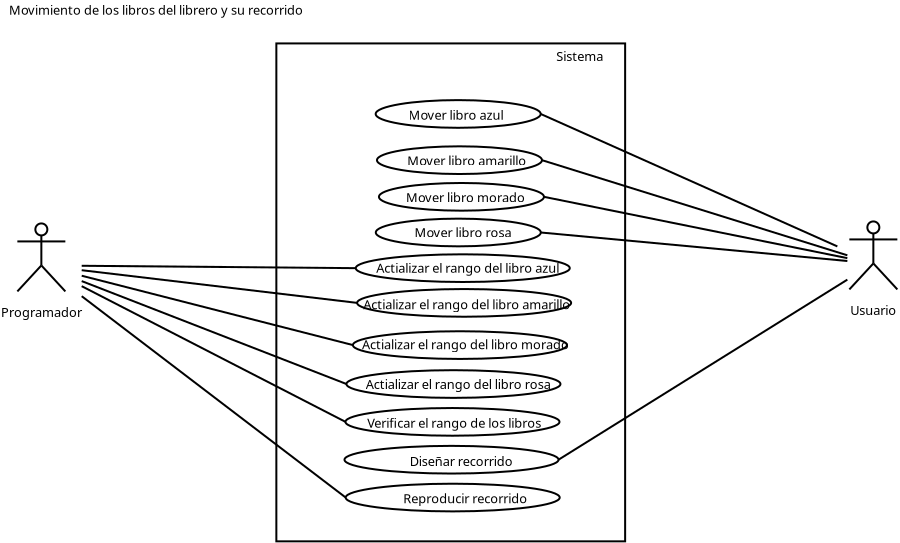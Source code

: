 <?xml version="1.0" encoding="UTF-8"?>
<dia:diagram xmlns:dia="http://www.lysator.liu.se/~alla/dia/">
  <dia:layer name="Fondo" visible="true" active="true">
    <dia:object type="Standard - Box" version="0" id="O0">
      <dia:attribute name="obj_pos">
        <dia:point val="19.2,2.85"/>
      </dia:attribute>
      <dia:attribute name="obj_bb">
        <dia:rectangle val="19.15,2.8;36.689,27.796"/>
      </dia:attribute>
      <dia:attribute name="elem_corner">
        <dia:point val="19.2,2.85"/>
      </dia:attribute>
      <dia:attribute name="elem_width">
        <dia:real val="17.439"/>
      </dia:attribute>
      <dia:attribute name="elem_height">
        <dia:real val="24.896"/>
      </dia:attribute>
      <dia:attribute name="show_background">
        <dia:boolean val="true"/>
      </dia:attribute>
    </dia:object>
    <dia:object type="UML - Actor" version="0" id="O1">
      <dia:attribute name="obj_pos">
        <dia:point val="7.45,13.95"/>
      </dia:attribute>
      <dia:attribute name="obj_bb">
        <dia:rectangle val="5.622,11.2;9.277,16.7"/>
      </dia:attribute>
      <dia:attribute name="meta">
        <dia:composite type="dict"/>
      </dia:attribute>
      <dia:attribute name="elem_corner">
        <dia:point val="6.2,11.25"/>
      </dia:attribute>
      <dia:attribute name="elem_width">
        <dia:real val="2.5"/>
      </dia:attribute>
      <dia:attribute name="elem_height">
        <dia:real val="5.4"/>
      </dia:attribute>
      <dia:attribute name="line_width">
        <dia:real val="0.1"/>
      </dia:attribute>
      <dia:attribute name="line_colour">
        <dia:color val="#000000"/>
      </dia:attribute>
      <dia:attribute name="fill_colour">
        <dia:color val="#ffffff"/>
      </dia:attribute>
      <dia:attribute name="text">
        <dia:composite type="text">
          <dia:attribute name="string">
            <dia:string>#Programador#</dia:string>
          </dia:attribute>
          <dia:attribute name="font">
            <dia:font family="sans" style="0" name="Helvetica"/>
          </dia:attribute>
          <dia:attribute name="height">
            <dia:real val="0.8"/>
          </dia:attribute>
          <dia:attribute name="pos">
            <dia:point val="7.45,16.49"/>
          </dia:attribute>
          <dia:attribute name="color">
            <dia:color val="#000000"/>
          </dia:attribute>
          <dia:attribute name="alignment">
            <dia:enum val="1"/>
          </dia:attribute>
        </dia:composite>
      </dia:attribute>
    </dia:object>
    <dia:object type="UML - Actor" version="0" id="O2">
      <dia:attribute name="obj_pos">
        <dia:point val="49.05,13.85"/>
      </dia:attribute>
      <dia:attribute name="obj_bb">
        <dia:rectangle val="47.75,11.1;50.35,17.323"/>
      </dia:attribute>
      <dia:attribute name="meta">
        <dia:composite type="dict"/>
      </dia:attribute>
      <dia:attribute name="elem_corner">
        <dia:point val="47.8,11.15"/>
      </dia:attribute>
      <dia:attribute name="elem_width">
        <dia:real val="2.5"/>
      </dia:attribute>
      <dia:attribute name="elem_height">
        <dia:real val="5.4"/>
      </dia:attribute>
      <dia:attribute name="line_width">
        <dia:real val="0.1"/>
      </dia:attribute>
      <dia:attribute name="line_colour">
        <dia:color val="#000000"/>
      </dia:attribute>
      <dia:attribute name="fill_colour">
        <dia:color val="#ffffff"/>
      </dia:attribute>
      <dia:attribute name="text">
        <dia:composite type="text">
          <dia:attribute name="string">
            <dia:string>#Usuario
#</dia:string>
          </dia:attribute>
          <dia:attribute name="font">
            <dia:font family="sans" style="0" name="Helvetica"/>
          </dia:attribute>
          <dia:attribute name="height">
            <dia:real val="0.8"/>
          </dia:attribute>
          <dia:attribute name="pos">
            <dia:point val="49.05,16.39"/>
          </dia:attribute>
          <dia:attribute name="color">
            <dia:color val="#000000"/>
          </dia:attribute>
          <dia:attribute name="alignment">
            <dia:enum val="1"/>
          </dia:attribute>
        </dia:composite>
      </dia:attribute>
    </dia:object>
    <dia:object type="Standard - Text" version="1" id="O3">
      <dia:attribute name="obj_pos">
        <dia:point val="25.813,6.661"/>
      </dia:attribute>
      <dia:attribute name="obj_bb">
        <dia:rectangle val="25.813,6.021;30.293,6.794"/>
      </dia:attribute>
      <dia:attribute name="text">
        <dia:composite type="text">
          <dia:attribute name="string">
            <dia:string>#Mover libro azul#</dia:string>
          </dia:attribute>
          <dia:attribute name="font">
            <dia:font family="sans" style="0" name="Helvetica"/>
          </dia:attribute>
          <dia:attribute name="height">
            <dia:real val="0.8"/>
          </dia:attribute>
          <dia:attribute name="pos">
            <dia:point val="25.813,6.661"/>
          </dia:attribute>
          <dia:attribute name="color">
            <dia:color val="#000000"/>
          </dia:attribute>
          <dia:attribute name="alignment">
            <dia:enum val="0"/>
          </dia:attribute>
        </dia:composite>
      </dia:attribute>
      <dia:attribute name="valign">
        <dia:enum val="3"/>
      </dia:attribute>
    </dia:object>
    <dia:object type="Standard - Text" version="1" id="O4">
      <dia:attribute name="obj_pos">
        <dia:point val="26.104,12.54"/>
      </dia:attribute>
      <dia:attribute name="obj_bb">
        <dia:rectangle val="26.104,11.9;30.657,12.672"/>
      </dia:attribute>
      <dia:attribute name="text">
        <dia:composite type="text">
          <dia:attribute name="string">
            <dia:string>#Mover libro rosa#</dia:string>
          </dia:attribute>
          <dia:attribute name="font">
            <dia:font family="sans" style="0" name="Helvetica"/>
          </dia:attribute>
          <dia:attribute name="height">
            <dia:real val="0.8"/>
          </dia:attribute>
          <dia:attribute name="pos">
            <dia:point val="26.104,12.54"/>
          </dia:attribute>
          <dia:attribute name="color">
            <dia:color val="#000000"/>
          </dia:attribute>
          <dia:attribute name="alignment">
            <dia:enum val="0"/>
          </dia:attribute>
        </dia:composite>
      </dia:attribute>
      <dia:attribute name="valign">
        <dia:enum val="3"/>
      </dia:attribute>
    </dia:object>
    <dia:object type="Standard - Text" version="1" id="O5">
      <dia:attribute name="obj_pos">
        <dia:point val="33.2,3.725"/>
      </dia:attribute>
      <dia:attribute name="obj_bb">
        <dia:rectangle val="33.2,3.085;35.415,3.857"/>
      </dia:attribute>
      <dia:attribute name="text">
        <dia:composite type="text">
          <dia:attribute name="string">
            <dia:string>#Sistema#</dia:string>
          </dia:attribute>
          <dia:attribute name="font">
            <dia:font family="sans" style="0" name="Helvetica"/>
          </dia:attribute>
          <dia:attribute name="height">
            <dia:real val="0.8"/>
          </dia:attribute>
          <dia:attribute name="pos">
            <dia:point val="33.2,3.725"/>
          </dia:attribute>
          <dia:attribute name="color">
            <dia:color val="#000000"/>
          </dia:attribute>
          <dia:attribute name="alignment">
            <dia:enum val="0"/>
          </dia:attribute>
        </dia:composite>
      </dia:attribute>
      <dia:attribute name="valign">
        <dia:enum val="3"/>
      </dia:attribute>
    </dia:object>
    <dia:object type="Standard - Line" version="0" id="O6">
      <dia:attribute name="obj_pos">
        <dia:point val="47.25,13"/>
      </dia:attribute>
      <dia:attribute name="obj_bb">
        <dia:rectangle val="32.35,6.311;47.316,13.066"/>
      </dia:attribute>
      <dia:attribute name="conn_endpoints">
        <dia:point val="47.25,13"/>
        <dia:point val="32.416,6.377"/>
      </dia:attribute>
      <dia:attribute name="numcp">
        <dia:int val="1"/>
      </dia:attribute>
      <dia:connections>
        <dia:connection handle="1" to="O24" connection="4"/>
      </dia:connections>
    </dia:object>
    <dia:object type="Standard - Line" version="0" id="O7">
      <dia:attribute name="obj_pos">
        <dia:point val="47.751,13.445"/>
      </dia:attribute>
      <dia:attribute name="obj_bb">
        <dia:rectangle val="32.418,8.625;47.813,13.508"/>
      </dia:attribute>
      <dia:attribute name="conn_endpoints">
        <dia:point val="47.751,13.445"/>
        <dia:point val="32.481,8.688"/>
      </dia:attribute>
      <dia:attribute name="numcp">
        <dia:int val="1"/>
      </dia:attribute>
      <dia:connections>
        <dia:connection handle="0" to="O2" connection="8"/>
        <dia:connection handle="1" to="O16" connection="4"/>
      </dia:connections>
    </dia:object>
    <dia:object type="Standard - Text" version="1" id="O8">
      <dia:attribute name="obj_pos">
        <dia:point val="5.837,1.414"/>
      </dia:attribute>
      <dia:attribute name="obj_bb">
        <dia:rectangle val="5.837,0.774;19.99,3.947"/>
      </dia:attribute>
      <dia:attribute name="text">
        <dia:composite type="text">
          <dia:attribute name="string">
            <dia:string>#Movimiento de los libros del librero y su recorrido 


#</dia:string>
          </dia:attribute>
          <dia:attribute name="font">
            <dia:font family="sans" style="0" name="Helvetica"/>
          </dia:attribute>
          <dia:attribute name="height">
            <dia:real val="0.8"/>
          </dia:attribute>
          <dia:attribute name="pos">
            <dia:point val="5.837,1.414"/>
          </dia:attribute>
          <dia:attribute name="color">
            <dia:color val="#000000"/>
          </dia:attribute>
          <dia:attribute name="alignment">
            <dia:enum val="0"/>
          </dia:attribute>
        </dia:composite>
      </dia:attribute>
      <dia:attribute name="valign">
        <dia:enum val="3"/>
      </dia:attribute>
    </dia:object>
    <dia:object type="Standard - Text" version="1" id="O9">
      <dia:attribute name="obj_pos">
        <dia:point val="25.745,8.948"/>
      </dia:attribute>
      <dia:attribute name="obj_bb">
        <dia:rectangle val="25.745,8.308;31.328,9.08"/>
      </dia:attribute>
      <dia:attribute name="text">
        <dia:composite type="text">
          <dia:attribute name="string">
            <dia:string>#Mover libro amarillo#</dia:string>
          </dia:attribute>
          <dia:attribute name="font">
            <dia:font family="sans" style="0" name="Helvetica"/>
          </dia:attribute>
          <dia:attribute name="height">
            <dia:real val="0.8"/>
          </dia:attribute>
          <dia:attribute name="pos">
            <dia:point val="25.745,8.948"/>
          </dia:attribute>
          <dia:attribute name="color">
            <dia:color val="#000000"/>
          </dia:attribute>
          <dia:attribute name="alignment">
            <dia:enum val="0"/>
          </dia:attribute>
        </dia:composite>
      </dia:attribute>
      <dia:attribute name="valign">
        <dia:enum val="3"/>
      </dia:attribute>
    </dia:object>
    <dia:object type="Standard - Text" version="1" id="O10">
      <dia:attribute name="obj_pos">
        <dia:point val="27.919,15.298"/>
      </dia:attribute>
      <dia:attribute name="obj_bb">
        <dia:rectangle val="27.919,14.658;27.919,15.431"/>
      </dia:attribute>
      <dia:attribute name="text">
        <dia:composite type="text">
          <dia:attribute name="string">
            <dia:string>##</dia:string>
          </dia:attribute>
          <dia:attribute name="font">
            <dia:font family="sans" style="0" name="Helvetica"/>
          </dia:attribute>
          <dia:attribute name="height">
            <dia:real val="0.8"/>
          </dia:attribute>
          <dia:attribute name="pos">
            <dia:point val="27.919,15.298"/>
          </dia:attribute>
          <dia:attribute name="color">
            <dia:color val="#000000"/>
          </dia:attribute>
          <dia:attribute name="alignment">
            <dia:enum val="0"/>
          </dia:attribute>
        </dia:composite>
      </dia:attribute>
      <dia:attribute name="valign">
        <dia:enum val="3"/>
      </dia:attribute>
      <dia:connections>
        <dia:connection handle="0" to="O0" connection="8"/>
      </dia:connections>
    </dia:object>
    <dia:object type="Standard - Text" version="1" id="O11">
      <dia:attribute name="obj_pos">
        <dia:point val="27.919,15.298"/>
      </dia:attribute>
      <dia:attribute name="obj_bb">
        <dia:rectangle val="27.919,14.658;27.919,15.431"/>
      </dia:attribute>
      <dia:attribute name="text">
        <dia:composite type="text">
          <dia:attribute name="string">
            <dia:string>##</dia:string>
          </dia:attribute>
          <dia:attribute name="font">
            <dia:font family="sans" style="0" name="Helvetica"/>
          </dia:attribute>
          <dia:attribute name="height">
            <dia:real val="0.8"/>
          </dia:attribute>
          <dia:attribute name="pos">
            <dia:point val="27.919,15.298"/>
          </dia:attribute>
          <dia:attribute name="color">
            <dia:color val="#000000"/>
          </dia:attribute>
          <dia:attribute name="alignment">
            <dia:enum val="0"/>
          </dia:attribute>
        </dia:composite>
      </dia:attribute>
      <dia:attribute name="valign">
        <dia:enum val="3"/>
      </dia:attribute>
      <dia:connections>
        <dia:connection handle="0" to="O0" connection="8"/>
      </dia:connections>
    </dia:object>
    <dia:object type="Standard - Text" version="1" id="O12">
      <dia:attribute name="obj_pos">
        <dia:point val="27.919,15.298"/>
      </dia:attribute>
      <dia:attribute name="obj_bb">
        <dia:rectangle val="27.919,14.658;27.919,15.431"/>
      </dia:attribute>
      <dia:attribute name="text">
        <dia:composite type="text">
          <dia:attribute name="string">
            <dia:string>##</dia:string>
          </dia:attribute>
          <dia:attribute name="font">
            <dia:font family="sans" style="0" name="Helvetica"/>
          </dia:attribute>
          <dia:attribute name="height">
            <dia:real val="0.8"/>
          </dia:attribute>
          <dia:attribute name="pos">
            <dia:point val="27.919,15.298"/>
          </dia:attribute>
          <dia:attribute name="color">
            <dia:color val="#000000"/>
          </dia:attribute>
          <dia:attribute name="alignment">
            <dia:enum val="0"/>
          </dia:attribute>
        </dia:composite>
      </dia:attribute>
      <dia:attribute name="valign">
        <dia:enum val="3"/>
      </dia:attribute>
      <dia:connections>
        <dia:connection handle="0" to="O0" connection="8"/>
      </dia:connections>
    </dia:object>
    <dia:object type="Standard - Text" version="1" id="O13">
      <dia:attribute name="obj_pos">
        <dia:point val="27.919,15.298"/>
      </dia:attribute>
      <dia:attribute name="obj_bb">
        <dia:rectangle val="27.919,14.658;27.919,15.431"/>
      </dia:attribute>
      <dia:attribute name="text">
        <dia:composite type="text">
          <dia:attribute name="string">
            <dia:string>##</dia:string>
          </dia:attribute>
          <dia:attribute name="font">
            <dia:font family="sans" style="0" name="Helvetica"/>
          </dia:attribute>
          <dia:attribute name="height">
            <dia:real val="0.8"/>
          </dia:attribute>
          <dia:attribute name="pos">
            <dia:point val="27.919,15.298"/>
          </dia:attribute>
          <dia:attribute name="color">
            <dia:color val="#000000"/>
          </dia:attribute>
          <dia:attribute name="alignment">
            <dia:enum val="0"/>
          </dia:attribute>
        </dia:composite>
      </dia:attribute>
      <dia:attribute name="valign">
        <dia:enum val="3"/>
      </dia:attribute>
      <dia:connections>
        <dia:connection handle="0" to="O0" connection="8"/>
      </dia:connections>
    </dia:object>
    <dia:object type="Standard - Text" version="1" id="O14">
      <dia:attribute name="obj_pos">
        <dia:point val="28.6,7.75"/>
      </dia:attribute>
      <dia:attribute name="obj_bb">
        <dia:rectangle val="28.6,7.11;28.6,7.883"/>
      </dia:attribute>
      <dia:attribute name="text">
        <dia:composite type="text">
          <dia:attribute name="string">
            <dia:string>##</dia:string>
          </dia:attribute>
          <dia:attribute name="font">
            <dia:font family="sans" style="0" name="Helvetica"/>
          </dia:attribute>
          <dia:attribute name="height">
            <dia:real val="0.8"/>
          </dia:attribute>
          <dia:attribute name="pos">
            <dia:point val="28.6,7.75"/>
          </dia:attribute>
          <dia:attribute name="color">
            <dia:color val="#000000"/>
          </dia:attribute>
          <dia:attribute name="alignment">
            <dia:enum val="0"/>
          </dia:attribute>
        </dia:composite>
      </dia:attribute>
      <dia:attribute name="valign">
        <dia:enum val="3"/>
      </dia:attribute>
    </dia:object>
    <dia:object type="Standard - Text" version="1" id="O15">
      <dia:attribute name="obj_pos">
        <dia:point val="25.677,10.796"/>
      </dia:attribute>
      <dia:attribute name="obj_bb">
        <dia:rectangle val="25.677,10.156;31.184,10.928"/>
      </dia:attribute>
      <dia:attribute name="text">
        <dia:composite type="text">
          <dia:attribute name="string">
            <dia:string>#Mover libro morado#</dia:string>
          </dia:attribute>
          <dia:attribute name="font">
            <dia:font family="sans" style="0" name="Helvetica"/>
          </dia:attribute>
          <dia:attribute name="height">
            <dia:real val="0.8"/>
          </dia:attribute>
          <dia:attribute name="pos">
            <dia:point val="25.677,10.796"/>
          </dia:attribute>
          <dia:attribute name="color">
            <dia:color val="#000000"/>
          </dia:attribute>
          <dia:attribute name="alignment">
            <dia:enum val="0"/>
          </dia:attribute>
        </dia:composite>
      </dia:attribute>
      <dia:attribute name="valign">
        <dia:enum val="3"/>
      </dia:attribute>
    </dia:object>
    <dia:object type="Standard - Ellipse" version="0" id="O16">
      <dia:attribute name="obj_pos">
        <dia:point val="24.231,7.995"/>
      </dia:attribute>
      <dia:attribute name="obj_bb">
        <dia:rectangle val="24.181,7.945;32.531,9.43"/>
      </dia:attribute>
      <dia:attribute name="elem_corner">
        <dia:point val="24.231,7.995"/>
      </dia:attribute>
      <dia:attribute name="elem_width">
        <dia:real val="8.25"/>
      </dia:attribute>
      <dia:attribute name="elem_height">
        <dia:real val="1.385"/>
      </dia:attribute>
      <dia:attribute name="border_width">
        <dia:real val="0.1"/>
      </dia:attribute>
      <dia:attribute name="show_background">
        <dia:boolean val="false"/>
      </dia:attribute>
    </dia:object>
    <dia:object type="Standard - Text" version="1" id="O17">
      <dia:attribute name="obj_pos">
        <dia:point val="24.2,14.311"/>
      </dia:attribute>
      <dia:attribute name="obj_bb">
        <dia:rectangle val="24.2,13.671;33.025,14.444"/>
      </dia:attribute>
      <dia:attribute name="text">
        <dia:composite type="text">
          <dia:attribute name="string">
            <dia:string>#Actializar el rango del libro azul#</dia:string>
          </dia:attribute>
          <dia:attribute name="font">
            <dia:font family="sans" style="0" name="Helvetica"/>
          </dia:attribute>
          <dia:attribute name="height">
            <dia:real val="0.8"/>
          </dia:attribute>
          <dia:attribute name="pos">
            <dia:point val="24.2,14.311"/>
          </dia:attribute>
          <dia:attribute name="color">
            <dia:color val="#000000"/>
          </dia:attribute>
          <dia:attribute name="alignment">
            <dia:enum val="0"/>
          </dia:attribute>
        </dia:composite>
      </dia:attribute>
      <dia:attribute name="valign">
        <dia:enum val="3"/>
      </dia:attribute>
    </dia:object>
    <dia:object type="Standard - Text" version="1" id="O18">
      <dia:attribute name="obj_pos">
        <dia:point val="23.546,16.14"/>
      </dia:attribute>
      <dia:attribute name="obj_bb">
        <dia:rectangle val="23.546,15.5;33.474,16.273"/>
      </dia:attribute>
      <dia:attribute name="text">
        <dia:composite type="text">
          <dia:attribute name="string">
            <dia:string>#Actializar el rango del libro amarillo#</dia:string>
          </dia:attribute>
          <dia:attribute name="font">
            <dia:font family="sans" style="0" name="Helvetica"/>
          </dia:attribute>
          <dia:attribute name="height">
            <dia:real val="0.8"/>
          </dia:attribute>
          <dia:attribute name="pos">
            <dia:point val="23.546,16.14"/>
          </dia:attribute>
          <dia:attribute name="color">
            <dia:color val="#000000"/>
          </dia:attribute>
          <dia:attribute name="alignment">
            <dia:enum val="0"/>
          </dia:attribute>
        </dia:composite>
      </dia:attribute>
      <dia:attribute name="valign">
        <dia:enum val="3"/>
      </dia:attribute>
    </dia:object>
    <dia:object type="Standard - Text" version="1" id="O19">
      <dia:attribute name="obj_pos">
        <dia:point val="23.482,18.137"/>
      </dia:attribute>
      <dia:attribute name="obj_bb">
        <dia:rectangle val="23.482,17.497;33.335,18.27"/>
      </dia:attribute>
      <dia:attribute name="text">
        <dia:composite type="text">
          <dia:attribute name="string">
            <dia:string>#Actializar el rango del libro morado#</dia:string>
          </dia:attribute>
          <dia:attribute name="font">
            <dia:font family="sans" style="0" name="Helvetica"/>
          </dia:attribute>
          <dia:attribute name="height">
            <dia:real val="0.8"/>
          </dia:attribute>
          <dia:attribute name="pos">
            <dia:point val="23.482,18.137"/>
          </dia:attribute>
          <dia:attribute name="color">
            <dia:color val="#000000"/>
          </dia:attribute>
          <dia:attribute name="alignment">
            <dia:enum val="0"/>
          </dia:attribute>
        </dia:composite>
      </dia:attribute>
      <dia:attribute name="valign">
        <dia:enum val="3"/>
      </dia:attribute>
    </dia:object>
    <dia:object type="Standard - Text" version="1" id="O20">
      <dia:attribute name="obj_pos">
        <dia:point val="23.673,20.129"/>
      </dia:attribute>
      <dia:attribute name="obj_bb">
        <dia:rectangle val="23.673,19.489;32.571,20.261"/>
      </dia:attribute>
      <dia:attribute name="text">
        <dia:composite type="text">
          <dia:attribute name="string">
            <dia:string>#Actializar el rango del libro rosa#</dia:string>
          </dia:attribute>
          <dia:attribute name="font">
            <dia:font family="sans" style="0" name="Helvetica"/>
          </dia:attribute>
          <dia:attribute name="height">
            <dia:real val="0.8"/>
          </dia:attribute>
          <dia:attribute name="pos">
            <dia:point val="23.673,20.129"/>
          </dia:attribute>
          <dia:attribute name="color">
            <dia:color val="#000000"/>
          </dia:attribute>
          <dia:attribute name="alignment">
            <dia:enum val="0"/>
          </dia:attribute>
        </dia:composite>
      </dia:attribute>
      <dia:attribute name="valign">
        <dia:enum val="3"/>
      </dia:attribute>
    </dia:object>
    <dia:object type="Standard - Text" version="1" id="O21">
      <dia:attribute name="obj_pos">
        <dia:point val="23.745,22.069"/>
      </dia:attribute>
      <dia:attribute name="obj_bb">
        <dia:rectangle val="23.745,21.429;32.35,22.202"/>
      </dia:attribute>
      <dia:attribute name="text">
        <dia:composite type="text">
          <dia:attribute name="string">
            <dia:string>#Verificar el rango de los libros #</dia:string>
          </dia:attribute>
          <dia:attribute name="font">
            <dia:font family="sans" style="0" name="Helvetica"/>
          </dia:attribute>
          <dia:attribute name="height">
            <dia:real val="0.8"/>
          </dia:attribute>
          <dia:attribute name="pos">
            <dia:point val="23.745,22.069"/>
          </dia:attribute>
          <dia:attribute name="color">
            <dia:color val="#000000"/>
          </dia:attribute>
          <dia:attribute name="alignment">
            <dia:enum val="0"/>
          </dia:attribute>
        </dia:composite>
      </dia:attribute>
      <dia:attribute name="valign">
        <dia:enum val="3"/>
      </dia:attribute>
    </dia:object>
    <dia:object type="Standard - Text" version="1" id="O22">
      <dia:attribute name="obj_pos">
        <dia:point val="25.871,23.985"/>
      </dia:attribute>
      <dia:attribute name="obj_bb">
        <dia:rectangle val="25.871,23.345;30.718,24.118"/>
      </dia:attribute>
      <dia:attribute name="text">
        <dia:composite type="text">
          <dia:attribute name="string">
            <dia:string>#Diseñar recorrido#</dia:string>
          </dia:attribute>
          <dia:attribute name="font">
            <dia:font family="sans" style="0" name="Helvetica"/>
          </dia:attribute>
          <dia:attribute name="height">
            <dia:real val="0.8"/>
          </dia:attribute>
          <dia:attribute name="pos">
            <dia:point val="25.871,23.985"/>
          </dia:attribute>
          <dia:attribute name="color">
            <dia:color val="#000000"/>
          </dia:attribute>
          <dia:attribute name="alignment">
            <dia:enum val="0"/>
          </dia:attribute>
        </dia:composite>
      </dia:attribute>
      <dia:attribute name="valign">
        <dia:enum val="3"/>
      </dia:attribute>
    </dia:object>
    <dia:object type="Standard - Text" version="1" id="O23">
      <dia:attribute name="obj_pos">
        <dia:point val="25.544,25.839"/>
      </dia:attribute>
      <dia:attribute name="obj_bb">
        <dia:rectangle val="25.544,25.199;31.316,25.971"/>
      </dia:attribute>
      <dia:attribute name="text">
        <dia:composite type="text">
          <dia:attribute name="string">
            <dia:string>#Reproducir recorrido#</dia:string>
          </dia:attribute>
          <dia:attribute name="font">
            <dia:font family="sans" style="0" name="Helvetica"/>
          </dia:attribute>
          <dia:attribute name="height">
            <dia:real val="0.8"/>
          </dia:attribute>
          <dia:attribute name="pos">
            <dia:point val="25.544,25.839"/>
          </dia:attribute>
          <dia:attribute name="color">
            <dia:color val="#000000"/>
          </dia:attribute>
          <dia:attribute name="alignment">
            <dia:enum val="0"/>
          </dia:attribute>
        </dia:composite>
      </dia:attribute>
      <dia:attribute name="valign">
        <dia:enum val="3"/>
      </dia:attribute>
    </dia:object>
    <dia:object type="Standard - Ellipse" version="0" id="O24">
      <dia:attribute name="obj_pos">
        <dia:point val="24.166,5.684"/>
      </dia:attribute>
      <dia:attribute name="obj_bb">
        <dia:rectangle val="24.116,5.634;32.466,7.119"/>
      </dia:attribute>
      <dia:attribute name="elem_corner">
        <dia:point val="24.166,5.684"/>
      </dia:attribute>
      <dia:attribute name="elem_width">
        <dia:real val="8.25"/>
      </dia:attribute>
      <dia:attribute name="elem_height">
        <dia:real val="1.385"/>
      </dia:attribute>
      <dia:attribute name="border_width">
        <dia:real val="0.1"/>
      </dia:attribute>
      <dia:attribute name="show_background">
        <dia:boolean val="false"/>
      </dia:attribute>
    </dia:object>
    <dia:object type="Standard - Ellipse" version="0" id="O25">
      <dia:attribute name="obj_pos">
        <dia:point val="24.33,9.828"/>
      </dia:attribute>
      <dia:attribute name="obj_bb">
        <dia:rectangle val="24.28,9.778;32.63,11.263"/>
      </dia:attribute>
      <dia:attribute name="elem_corner">
        <dia:point val="24.33,9.828"/>
      </dia:attribute>
      <dia:attribute name="elem_width">
        <dia:real val="8.25"/>
      </dia:attribute>
      <dia:attribute name="elem_height">
        <dia:real val="1.385"/>
      </dia:attribute>
      <dia:attribute name="border_width">
        <dia:real val="0.1"/>
      </dia:attribute>
      <dia:attribute name="show_background">
        <dia:boolean val="false"/>
      </dia:attribute>
    </dia:object>
    <dia:object type="Standard - Ellipse" version="0" id="O26">
      <dia:attribute name="obj_pos">
        <dia:point val="24.172,11.611"/>
      </dia:attribute>
      <dia:attribute name="obj_bb">
        <dia:rectangle val="24.122,11.561;32.472,13.046"/>
      </dia:attribute>
      <dia:attribute name="elem_corner">
        <dia:point val="24.172,11.611"/>
      </dia:attribute>
      <dia:attribute name="elem_width">
        <dia:real val="8.25"/>
      </dia:attribute>
      <dia:attribute name="elem_height">
        <dia:real val="1.385"/>
      </dia:attribute>
      <dia:attribute name="border_width">
        <dia:real val="0.1"/>
      </dia:attribute>
      <dia:attribute name="show_background">
        <dia:boolean val="false"/>
      </dia:attribute>
    </dia:object>
    <dia:object type="Standard - Ellipse" version="0" id="O27">
      <dia:attribute name="obj_pos">
        <dia:point val="23.17,13.394"/>
      </dia:attribute>
      <dia:attribute name="obj_bb">
        <dia:rectangle val="23.12,13.344;33.921,14.829"/>
      </dia:attribute>
      <dia:attribute name="elem_corner">
        <dia:point val="23.17,13.394"/>
      </dia:attribute>
      <dia:attribute name="elem_width">
        <dia:real val="10.701"/>
      </dia:attribute>
      <dia:attribute name="elem_height">
        <dia:real val="1.385"/>
      </dia:attribute>
      <dia:attribute name="border_width">
        <dia:real val="0.1"/>
      </dia:attribute>
      <dia:attribute name="show_background">
        <dia:boolean val="false"/>
      </dia:attribute>
    </dia:object>
    <dia:object type="Standard - Ellipse" version="0" id="O28">
      <dia:attribute name="obj_pos">
        <dia:point val="23.239,15.131"/>
      </dia:attribute>
      <dia:attribute name="obj_bb">
        <dia:rectangle val="23.189,15.081;33.99,16.566"/>
      </dia:attribute>
      <dia:attribute name="elem_corner">
        <dia:point val="23.239,15.131"/>
      </dia:attribute>
      <dia:attribute name="elem_width">
        <dia:real val="10.701"/>
      </dia:attribute>
      <dia:attribute name="elem_height">
        <dia:real val="1.385"/>
      </dia:attribute>
      <dia:attribute name="border_width">
        <dia:real val="0.1"/>
      </dia:attribute>
      <dia:attribute name="show_background">
        <dia:boolean val="false"/>
      </dia:attribute>
    </dia:object>
    <dia:object type="Standard - Ellipse" version="0" id="O29">
      <dia:attribute name="obj_pos">
        <dia:point val="23.027,17.241"/>
      </dia:attribute>
      <dia:attribute name="obj_bb">
        <dia:rectangle val="22.977,17.191;33.778,18.676"/>
      </dia:attribute>
      <dia:attribute name="elem_corner">
        <dia:point val="23.027,17.241"/>
      </dia:attribute>
      <dia:attribute name="elem_width">
        <dia:real val="10.701"/>
      </dia:attribute>
      <dia:attribute name="elem_height">
        <dia:real val="1.385"/>
      </dia:attribute>
      <dia:attribute name="border_width">
        <dia:real val="0.1"/>
      </dia:attribute>
      <dia:attribute name="show_background">
        <dia:boolean val="false"/>
      </dia:attribute>
    </dia:object>
    <dia:object type="Standard - Ellipse" version="0" id="O30">
      <dia:attribute name="obj_pos">
        <dia:point val="22.705,19.188"/>
      </dia:attribute>
      <dia:attribute name="obj_bb">
        <dia:rectangle val="22.655,19.138;33.456,20.622"/>
      </dia:attribute>
      <dia:attribute name="elem_corner">
        <dia:point val="22.705,19.188"/>
      </dia:attribute>
      <dia:attribute name="elem_width">
        <dia:real val="10.701"/>
      </dia:attribute>
      <dia:attribute name="elem_height">
        <dia:real val="1.385"/>
      </dia:attribute>
      <dia:attribute name="border_width">
        <dia:real val="0.1"/>
      </dia:attribute>
      <dia:attribute name="show_background">
        <dia:boolean val="false"/>
      </dia:attribute>
    </dia:object>
    <dia:object type="Standard - Ellipse" version="0" id="O31">
      <dia:attribute name="obj_pos">
        <dia:point val="22.656,21.08"/>
      </dia:attribute>
      <dia:attribute name="obj_bb">
        <dia:rectangle val="22.606,21.03;33.407,22.514"/>
      </dia:attribute>
      <dia:attribute name="elem_corner">
        <dia:point val="22.656,21.08"/>
      </dia:attribute>
      <dia:attribute name="elem_width">
        <dia:real val="10.701"/>
      </dia:attribute>
      <dia:attribute name="elem_height">
        <dia:real val="1.385"/>
      </dia:attribute>
      <dia:attribute name="border_width">
        <dia:real val="0.1"/>
      </dia:attribute>
      <dia:attribute name="show_background">
        <dia:boolean val="false"/>
      </dia:attribute>
    </dia:object>
    <dia:object type="Standard - Ellipse" version="0" id="O32">
      <dia:attribute name="obj_pos">
        <dia:point val="22.607,22.972"/>
      </dia:attribute>
      <dia:attribute name="obj_bb">
        <dia:rectangle val="22.557,22.922;33.358,24.406"/>
      </dia:attribute>
      <dia:attribute name="elem_corner">
        <dia:point val="22.607,22.972"/>
      </dia:attribute>
      <dia:attribute name="elem_width">
        <dia:real val="10.701"/>
      </dia:attribute>
      <dia:attribute name="elem_height">
        <dia:real val="1.385"/>
      </dia:attribute>
      <dia:attribute name="border_width">
        <dia:real val="0.1"/>
      </dia:attribute>
      <dia:attribute name="show_background">
        <dia:boolean val="false"/>
      </dia:attribute>
    </dia:object>
    <dia:object type="Standard - Ellipse" version="0" id="O33">
      <dia:attribute name="obj_pos">
        <dia:point val="22.667,24.864"/>
      </dia:attribute>
      <dia:attribute name="obj_bb">
        <dia:rectangle val="22.617,24.814;33.418,26.299"/>
      </dia:attribute>
      <dia:attribute name="elem_corner">
        <dia:point val="22.667,24.864"/>
      </dia:attribute>
      <dia:attribute name="elem_width">
        <dia:real val="10.701"/>
      </dia:attribute>
      <dia:attribute name="elem_height">
        <dia:real val="1.385"/>
      </dia:attribute>
      <dia:attribute name="border_width">
        <dia:real val="0.1"/>
      </dia:attribute>
      <dia:attribute name="show_background">
        <dia:boolean val="false"/>
      </dia:attribute>
    </dia:object>
    <dia:object type="Standard - Line" version="0" id="O34">
      <dia:attribute name="obj_pos">
        <dia:point val="47.75,13.587"/>
      </dia:attribute>
      <dia:attribute name="obj_bb">
        <dia:rectangle val="32.521,10.462;47.809,13.646"/>
      </dia:attribute>
      <dia:attribute name="conn_endpoints">
        <dia:point val="47.75,13.587"/>
        <dia:point val="32.58,10.521"/>
      </dia:attribute>
      <dia:attribute name="numcp">
        <dia:int val="1"/>
      </dia:attribute>
      <dia:connections>
        <dia:connection handle="0" to="O2" connection="8"/>
        <dia:connection handle="1" to="O25" connection="4"/>
      </dia:connections>
    </dia:object>
    <dia:object type="Standard - Line" version="0" id="O35">
      <dia:attribute name="obj_pos">
        <dia:point val="47.75,13.729"/>
      </dia:attribute>
      <dia:attribute name="obj_bb">
        <dia:rectangle val="32.367,12.249;47.805,13.784"/>
      </dia:attribute>
      <dia:attribute name="conn_endpoints">
        <dia:point val="47.75,13.729"/>
        <dia:point val="32.422,12.304"/>
      </dia:attribute>
      <dia:attribute name="numcp">
        <dia:int val="1"/>
      </dia:attribute>
      <dia:connections>
        <dia:connection handle="0" to="O2" connection="8"/>
        <dia:connection handle="1" to="O26" connection="4"/>
      </dia:connections>
    </dia:object>
    <dia:object type="Standard - Line" version="0" id="O36">
      <dia:attribute name="obj_pos">
        <dia:point val="23.17,14.087"/>
      </dia:attribute>
      <dia:attribute name="obj_bb">
        <dia:rectangle val="9.227,13.915;23.22,14.137"/>
      </dia:attribute>
      <dia:attribute name="conn_endpoints">
        <dia:point val="23.17,14.087"/>
        <dia:point val="9.277,13.966"/>
      </dia:attribute>
      <dia:attribute name="numcp">
        <dia:int val="1"/>
      </dia:attribute>
      <dia:connections>
        <dia:connection handle="0" to="O27" connection="3"/>
        <dia:connection handle="1" to="O1" connection="8"/>
      </dia:connections>
    </dia:object>
    <dia:object type="Standard - Line" version="0" id="O37">
      <dia:attribute name="obj_pos">
        <dia:point val="47.75,14.661"/>
      </dia:attribute>
      <dia:attribute name="obj_bb">
        <dia:rectangle val="33.239,14.592;47.819,23.733"/>
      </dia:attribute>
      <dia:attribute name="conn_endpoints">
        <dia:point val="47.75,14.661"/>
        <dia:point val="33.308,23.664"/>
      </dia:attribute>
      <dia:attribute name="numcp">
        <dia:int val="1"/>
      </dia:attribute>
      <dia:connections>
        <dia:connection handle="0" to="O2" connection="8"/>
        <dia:connection handle="1" to="O32" connection="4"/>
      </dia:connections>
    </dia:object>
    <dia:object type="Standard - Line" version="0" id="O38">
      <dia:attribute name="obj_pos">
        <dia:point val="9.278,14.167"/>
      </dia:attribute>
      <dia:attribute name="obj_bb">
        <dia:rectangle val="9.222,14.111;23.295,15.879"/>
      </dia:attribute>
      <dia:attribute name="conn_endpoints">
        <dia:point val="9.278,14.167"/>
        <dia:point val="23.239,15.823"/>
      </dia:attribute>
      <dia:attribute name="numcp">
        <dia:int val="1"/>
      </dia:attribute>
      <dia:connections>
        <dia:connection handle="0" to="O1" connection="8"/>
        <dia:connection handle="1" to="O28" connection="3"/>
      </dia:connections>
    </dia:object>
    <dia:object type="Standard - Line" version="0" id="O39">
      <dia:attribute name="obj_pos">
        <dia:point val="9.278,14.417"/>
      </dia:attribute>
      <dia:attribute name="obj_bb">
        <dia:rectangle val="9.217,14.357;23.087,17.994"/>
      </dia:attribute>
      <dia:attribute name="conn_endpoints">
        <dia:point val="9.278,14.417"/>
        <dia:point val="23.027,17.933"/>
      </dia:attribute>
      <dia:attribute name="numcp">
        <dia:int val="1"/>
      </dia:attribute>
      <dia:connections>
        <dia:connection handle="0" to="O1" connection="8"/>
        <dia:connection handle="1" to="O29" connection="3"/>
      </dia:connections>
    </dia:object>
    <dia:object type="Standard - Line" version="0" id="O40">
      <dia:attribute name="obj_pos">
        <dia:point val="9.277,14.66"/>
      </dia:attribute>
      <dia:attribute name="obj_bb">
        <dia:rectangle val="9.213,14.596;22.77,19.945"/>
      </dia:attribute>
      <dia:attribute name="conn_endpoints">
        <dia:point val="9.277,14.66"/>
        <dia:point val="22.705,19.88"/>
      </dia:attribute>
      <dia:attribute name="numcp">
        <dia:int val="1"/>
      </dia:attribute>
      <dia:connections>
        <dia:connection handle="0" to="O1" connection="8"/>
        <dia:connection handle="1" to="O30" connection="3"/>
      </dia:connections>
    </dia:object>
    <dia:object type="Standard - Line" version="0" id="O41">
      <dia:attribute name="obj_pos">
        <dia:point val="9.277,14.89"/>
      </dia:attribute>
      <dia:attribute name="obj_bb">
        <dia:rectangle val="9.21,14.823;22.723,21.839"/>
      </dia:attribute>
      <dia:attribute name="conn_endpoints">
        <dia:point val="9.277,14.89"/>
        <dia:point val="22.656,21.772"/>
      </dia:attribute>
      <dia:attribute name="numcp">
        <dia:int val="1"/>
      </dia:attribute>
      <dia:connections>
        <dia:connection handle="0" to="O1" connection="8"/>
        <dia:connection handle="1" to="O31" connection="3"/>
      </dia:connections>
    </dia:object>
    <dia:object type="Standard - Line" version="0" id="O42">
      <dia:attribute name="obj_pos">
        <dia:point val="9.27,15.338"/>
      </dia:attribute>
      <dia:attribute name="obj_bb">
        <dia:rectangle val="9.2,15.268;22.737,25.626"/>
      </dia:attribute>
      <dia:attribute name="conn_endpoints">
        <dia:point val="9.27,15.338"/>
        <dia:point val="22.667,25.556"/>
      </dia:attribute>
      <dia:attribute name="numcp">
        <dia:int val="1"/>
      </dia:attribute>
      <dia:connections>
        <dia:connection handle="0" to="O1" connection="8"/>
        <dia:connection handle="1" to="O33" connection="3"/>
      </dia:connections>
    </dia:object>
  </dia:layer>
</dia:diagram>
